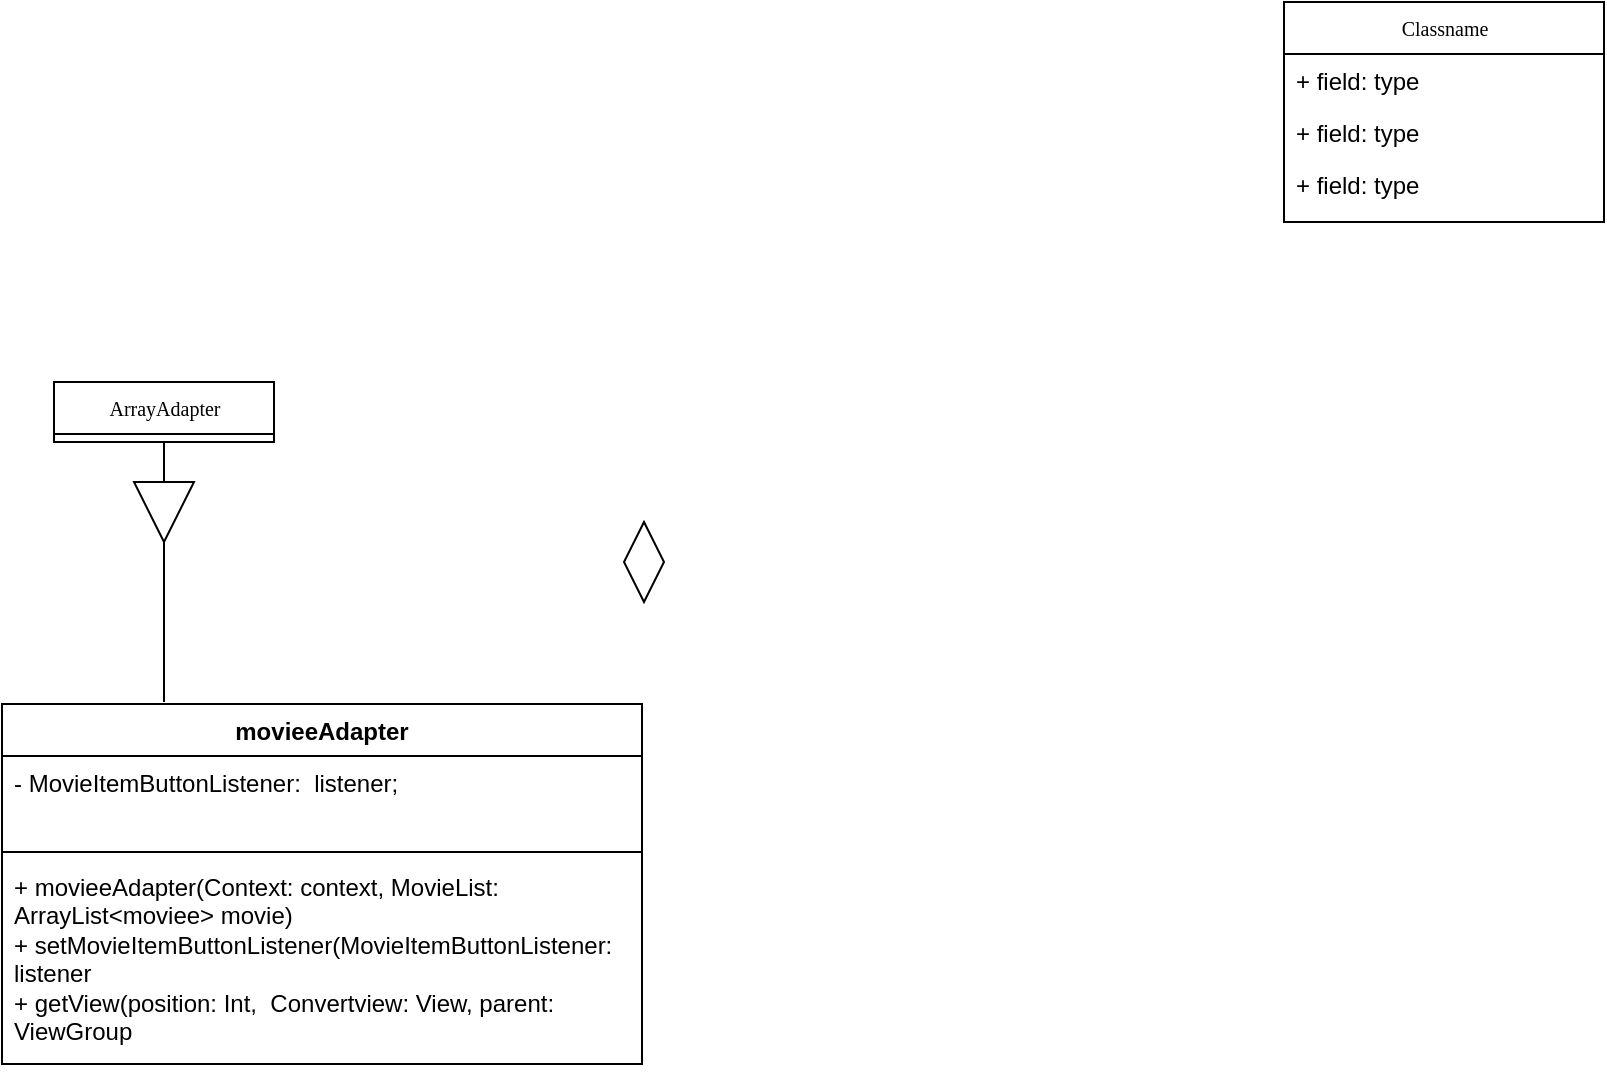 <mxfile version="24.7.16">
  <diagram name="Page-1" id="c4acf3e9-155e-7222-9cf6-157b1a14988f">
    <mxGraphModel dx="1333" dy="662" grid="1" gridSize="10" guides="1" tooltips="1" connect="1" arrows="1" fold="1" page="1" pageScale="1" pageWidth="850" pageHeight="1100" background="none" math="0" shadow="0">
      <root>
        <mxCell id="0" />
        <mxCell id="1" parent="0" />
        <mxCell id="17acba5748e5396b-30" value="Classname" style="swimlane;html=1;fontStyle=0;childLayout=stackLayout;horizontal=1;startSize=26;fillColor=none;horizontalStack=0;resizeParent=1;resizeLast=0;collapsible=1;marginBottom=0;swimlaneFillColor=#ffffff;rounded=0;shadow=0;comic=0;labelBackgroundColor=none;strokeWidth=1;fontFamily=Verdana;fontSize=10;align=center;" parent="1" vertex="1">
          <mxGeometry x="680" y="70" width="160" height="110" as="geometry" />
        </mxCell>
        <mxCell id="17acba5748e5396b-31" value="+ field: type" style="text;html=1;strokeColor=none;fillColor=none;align=left;verticalAlign=top;spacingLeft=4;spacingRight=4;whiteSpace=wrap;overflow=hidden;rotatable=0;points=[[0,0.5],[1,0.5]];portConstraint=eastwest;" parent="17acba5748e5396b-30" vertex="1">
          <mxGeometry y="26" width="160" height="26" as="geometry" />
        </mxCell>
        <mxCell id="17acba5748e5396b-32" value="+ field: type" style="text;html=1;strokeColor=none;fillColor=none;align=left;verticalAlign=top;spacingLeft=4;spacingRight=4;whiteSpace=wrap;overflow=hidden;rotatable=0;points=[[0,0.5],[1,0.5]];portConstraint=eastwest;" parent="17acba5748e5396b-30" vertex="1">
          <mxGeometry y="52" width="160" height="26" as="geometry" />
        </mxCell>
        <mxCell id="17acba5748e5396b-33" value="+ field: type" style="text;html=1;strokeColor=none;fillColor=none;align=left;verticalAlign=top;spacingLeft=4;spacingRight=4;whiteSpace=wrap;overflow=hidden;rotatable=0;points=[[0,0.5],[1,0.5]];portConstraint=eastwest;" parent="17acba5748e5396b-30" vertex="1">
          <mxGeometry y="78" width="160" height="26" as="geometry" />
        </mxCell>
        <mxCell id="5d2195bd80daf111-5" value="ArrayAdapter" style="swimlane;html=1;fontStyle=0;childLayout=stackLayout;horizontal=1;startSize=26;fillColor=none;horizontalStack=0;resizeParent=1;resizeLast=0;collapsible=1;marginBottom=0;swimlaneFillColor=#ffffff;rounded=0;shadow=0;comic=0;labelBackgroundColor=none;strokeWidth=1;fontFamily=Verdana;fontSize=10;align=center;" parent="1" vertex="1" collapsed="1">
          <mxGeometry x="65" y="260" width="110" height="30" as="geometry">
            <mxRectangle x="40" y="250" width="160" height="83" as="alternateBounds" />
          </mxGeometry>
        </mxCell>
        <mxCell id="kQwgx3mhMHAU29gi_rMf-1" value="" style="endArrow=none;html=1;rounded=0;entryX=1;entryY=0.5;entryDx=0;entryDy=0;" edge="1" parent="1" target="kQwgx3mhMHAU29gi_rMf-2">
          <mxGeometry width="50" height="50" relative="1" as="geometry">
            <mxPoint x="120" y="420" as="sourcePoint" />
            <mxPoint x="140" y="330" as="targetPoint" />
          </mxGeometry>
        </mxCell>
        <mxCell id="kQwgx3mhMHAU29gi_rMf-2" value="" style="triangle;whiteSpace=wrap;html=1;rotation=90;" vertex="1" parent="1">
          <mxGeometry x="105" y="310" width="30" height="30" as="geometry" />
        </mxCell>
        <mxCell id="kQwgx3mhMHAU29gi_rMf-3" value="" style="endArrow=none;html=1;rounded=0;entryX=0.5;entryY=1;entryDx=0;entryDy=0;exitX=0;exitY=0.5;exitDx=0;exitDy=0;" edge="1" parent="1" source="kQwgx3mhMHAU29gi_rMf-2" target="5d2195bd80daf111-5">
          <mxGeometry width="50" height="50" relative="1" as="geometry">
            <mxPoint x="65" y="360" as="sourcePoint" />
            <mxPoint x="115" y="310" as="targetPoint" />
          </mxGeometry>
        </mxCell>
        <mxCell id="kQwgx3mhMHAU29gi_rMf-4" value="movieeAdapter" style="swimlane;fontStyle=1;align=center;verticalAlign=top;childLayout=stackLayout;horizontal=1;startSize=26;horizontalStack=0;resizeParent=1;resizeParentMax=0;resizeLast=0;collapsible=1;marginBottom=0;whiteSpace=wrap;html=1;" vertex="1" parent="1">
          <mxGeometry x="39" y="421" width="320" height="180" as="geometry" />
        </mxCell>
        <mxCell id="kQwgx3mhMHAU29gi_rMf-5" value="- MovieItemButtonListener:&amp;nbsp; listener;" style="text;strokeColor=none;fillColor=none;align=left;verticalAlign=top;spacingLeft=4;spacingRight=4;overflow=hidden;rotatable=0;points=[[0,0.5],[1,0.5]];portConstraint=eastwest;whiteSpace=wrap;html=1;" vertex="1" parent="kQwgx3mhMHAU29gi_rMf-4">
          <mxGeometry y="26" width="320" height="44" as="geometry" />
        </mxCell>
        <mxCell id="kQwgx3mhMHAU29gi_rMf-6" value="" style="line;strokeWidth=1;fillColor=none;align=left;verticalAlign=middle;spacingTop=-1;spacingLeft=3;spacingRight=3;rotatable=0;labelPosition=right;points=[];portConstraint=eastwest;strokeColor=inherit;" vertex="1" parent="kQwgx3mhMHAU29gi_rMf-4">
          <mxGeometry y="70" width="320" height="8" as="geometry" />
        </mxCell>
        <mxCell id="kQwgx3mhMHAU29gi_rMf-7" value="+ movieeAdapter(Context: context, MovieList: ArrayList&amp;lt;moviee&amp;gt; movie)&lt;div&gt;+ setMovieItemButtonListener(MovieItemButtonListener: listener&lt;/div&gt;&lt;div&gt;+ getView(position: Int,&amp;nbsp; Convertview: View, parent: ViewGroup&lt;/div&gt;" style="text;strokeColor=none;fillColor=none;align=left;verticalAlign=top;spacingLeft=4;spacingRight=4;overflow=hidden;rotatable=0;points=[[0,0.5],[1,0.5]];portConstraint=eastwest;whiteSpace=wrap;html=1;" vertex="1" parent="kQwgx3mhMHAU29gi_rMf-4">
          <mxGeometry y="78" width="320" height="102" as="geometry" />
        </mxCell>
        <mxCell id="kQwgx3mhMHAU29gi_rMf-8" value="" style="rhombus;whiteSpace=wrap;html=1;" vertex="1" parent="1">
          <mxGeometry x="350" y="330" width="20" height="40" as="geometry" />
        </mxCell>
      </root>
    </mxGraphModel>
  </diagram>
</mxfile>
